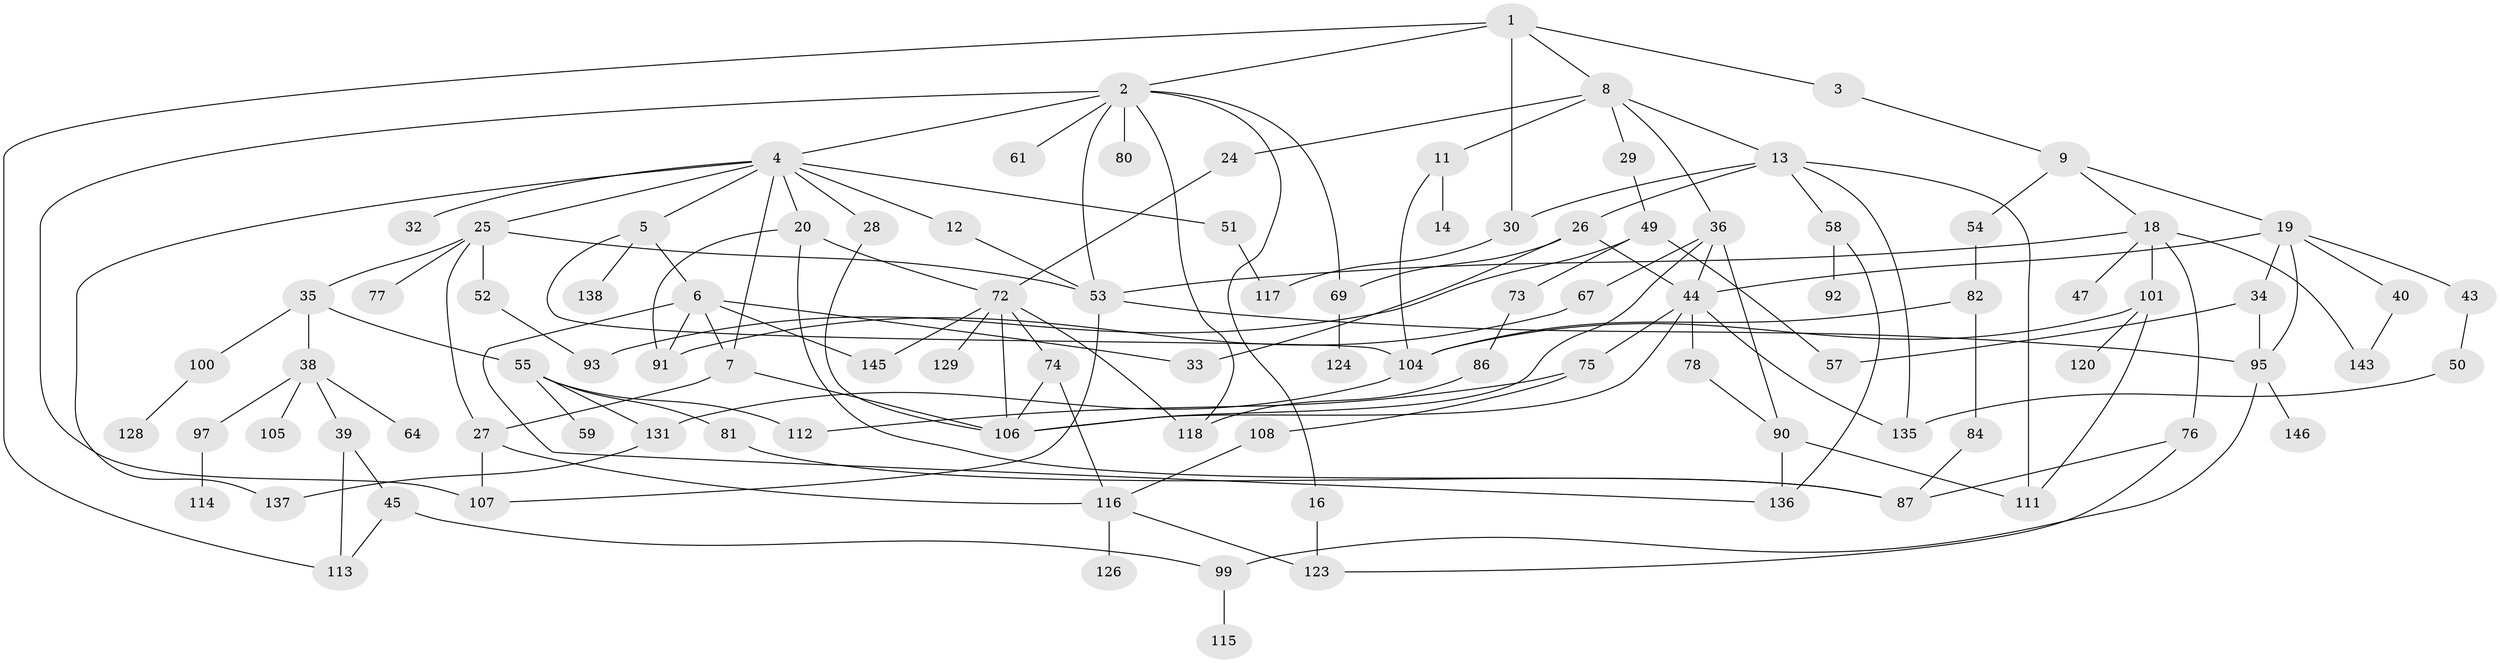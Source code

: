 // original degree distribution, {5: 0.0684931506849315, 2: 0.3013698630136986, 9: 0.00684931506849315, 3: 0.2876712328767123, 6: 0.0273972602739726, 7: 0.02054794520547945, 1: 0.2054794520547945, 4: 0.0821917808219178}
// Generated by graph-tools (version 1.1) at 2025/41/03/06/25 10:41:28]
// undirected, 99 vertices, 150 edges
graph export_dot {
graph [start="1"]
  node [color=gray90,style=filled];
  1;
  2 [super="+21"];
  3;
  4 [super="+22"];
  5 [super="+37"];
  6 [super="+119"];
  7 [super="+70"];
  8 [super="+10"];
  9 [super="+15"];
  11;
  12 [super="+17"];
  13 [super="+31"];
  14;
  16 [super="+98"];
  18 [super="+48"];
  19 [super="+23"];
  20 [super="+66"];
  24;
  25 [super="+62"];
  26;
  27 [super="+46"];
  28;
  29 [super="+96"];
  30 [super="+109"];
  32 [super="+134"];
  33 [super="+71"];
  34 [super="+56"];
  35 [super="+42"];
  36 [super="+63"];
  38 [super="+41"];
  39;
  40 [super="+110"];
  43;
  44 [super="+65"];
  45 [super="+68"];
  47;
  49 [super="+132"];
  50 [super="+85"];
  51;
  52;
  53 [super="+139"];
  54;
  55 [super="+94"];
  57;
  58 [super="+60"];
  59;
  61;
  64;
  67 [super="+83"];
  69 [super="+88"];
  72 [super="+130"];
  73;
  74;
  75 [super="+102"];
  76;
  77;
  78 [super="+79"];
  80;
  81;
  82;
  84;
  86 [super="+125"];
  87 [super="+89"];
  90 [super="+144"];
  91;
  92;
  93;
  95 [super="+133"];
  97;
  99 [super="+103"];
  100;
  101 [super="+122"];
  104 [super="+121"];
  105;
  106 [super="+141"];
  107;
  108;
  111;
  112 [super="+127"];
  113 [super="+140"];
  114;
  115;
  116 [super="+142"];
  117;
  118;
  120;
  123;
  124;
  126;
  128;
  129;
  131;
  135;
  136;
  137;
  138;
  143;
  145;
  146;
  1 -- 2;
  1 -- 3;
  1 -- 8;
  1 -- 30;
  1 -- 113;
  2 -- 4;
  2 -- 16;
  2 -- 107;
  2 -- 80;
  2 -- 69;
  2 -- 53;
  2 -- 118;
  2 -- 61;
  3 -- 9;
  4 -- 5;
  4 -- 12;
  4 -- 20;
  4 -- 25;
  4 -- 28;
  4 -- 137;
  4 -- 7;
  4 -- 32;
  4 -- 51;
  5 -- 6;
  5 -- 104;
  5 -- 138;
  6 -- 7;
  6 -- 136;
  6 -- 145;
  6 -- 91;
  6 -- 33;
  7 -- 27;
  7 -- 106;
  8 -- 11;
  8 -- 13;
  8 -- 24;
  8 -- 29;
  8 -- 36;
  9 -- 54;
  9 -- 18;
  9 -- 19;
  11 -- 14;
  11 -- 104;
  12 -- 53;
  13 -- 26;
  13 -- 58;
  13 -- 135;
  13 -- 30;
  13 -- 111;
  16 -- 123;
  18 -- 47;
  18 -- 76;
  18 -- 101 [weight=2];
  18 -- 53;
  18 -- 143;
  19 -- 34;
  19 -- 40;
  19 -- 44;
  19 -- 43;
  19 -- 95;
  20 -- 72;
  20 -- 91;
  20 -- 87;
  24 -- 72;
  25 -- 35;
  25 -- 52;
  25 -- 77;
  25 -- 53;
  25 -- 27;
  26 -- 33;
  26 -- 44;
  26 -- 69;
  27 -- 107;
  27 -- 116;
  28 -- 106;
  29 -- 49;
  30 -- 117;
  34 -- 57;
  34 -- 95;
  35 -- 38;
  35 -- 100;
  35 -- 55;
  36 -- 90;
  36 -- 106;
  36 -- 67;
  36 -- 44;
  38 -- 39;
  38 -- 64;
  38 -- 97;
  38 -- 105;
  39 -- 45;
  39 -- 113;
  40 -- 143;
  43 -- 50;
  44 -- 75;
  44 -- 106;
  44 -- 78;
  44 -- 135;
  45 -- 113;
  45 -- 99;
  49 -- 73;
  49 -- 57;
  49 -- 93;
  50 -- 135;
  51 -- 117;
  52 -- 93;
  53 -- 95;
  53 -- 107;
  54 -- 82;
  55 -- 59;
  55 -- 81;
  55 -- 131;
  55 -- 112;
  58 -- 92;
  58 -- 136;
  67 -- 91;
  69 -- 124;
  72 -- 74;
  72 -- 129;
  72 -- 145;
  72 -- 106;
  72 -- 118;
  73 -- 86;
  74 -- 106;
  74 -- 116;
  75 -- 112;
  75 -- 108;
  76 -- 123;
  76 -- 87;
  78 -- 90;
  81 -- 87;
  82 -- 84;
  82 -- 104;
  84 -- 87;
  86 -- 118;
  90 -- 136;
  90 -- 111;
  95 -- 99;
  95 -- 146;
  97 -- 114;
  99 -- 115;
  100 -- 128;
  101 -- 104;
  101 -- 120;
  101 -- 111;
  104 -- 131;
  108 -- 116;
  116 -- 123;
  116 -- 126;
  131 -- 137;
}
